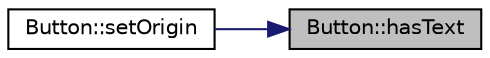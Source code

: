 digraph "Button::hasText"
{
 // LATEX_PDF_SIZE
  edge [fontname="Helvetica",fontsize="10",labelfontname="Helvetica",labelfontsize="10"];
  node [fontname="Helvetica",fontsize="10",shape=record];
  rankdir="RL";
  Node1 [label="Button::hasText",height=0.2,width=0.4,color="black", fillcolor="grey75", style="filled", fontcolor="black",tooltip="checks if the button has a text component."];
  Node1 -> Node2 [dir="back",color="midnightblue",fontsize="10",style="solid",fontname="Helvetica"];
  Node2 [label="Button::setOrigin",height=0.2,width=0.4,color="black", fillcolor="white", style="filled",URL="$class_button.html#a7e37b0bcd827616ebd30c85773f93db6",tooltip="Sets the origin of the button. Used to move buttons around."];
}
